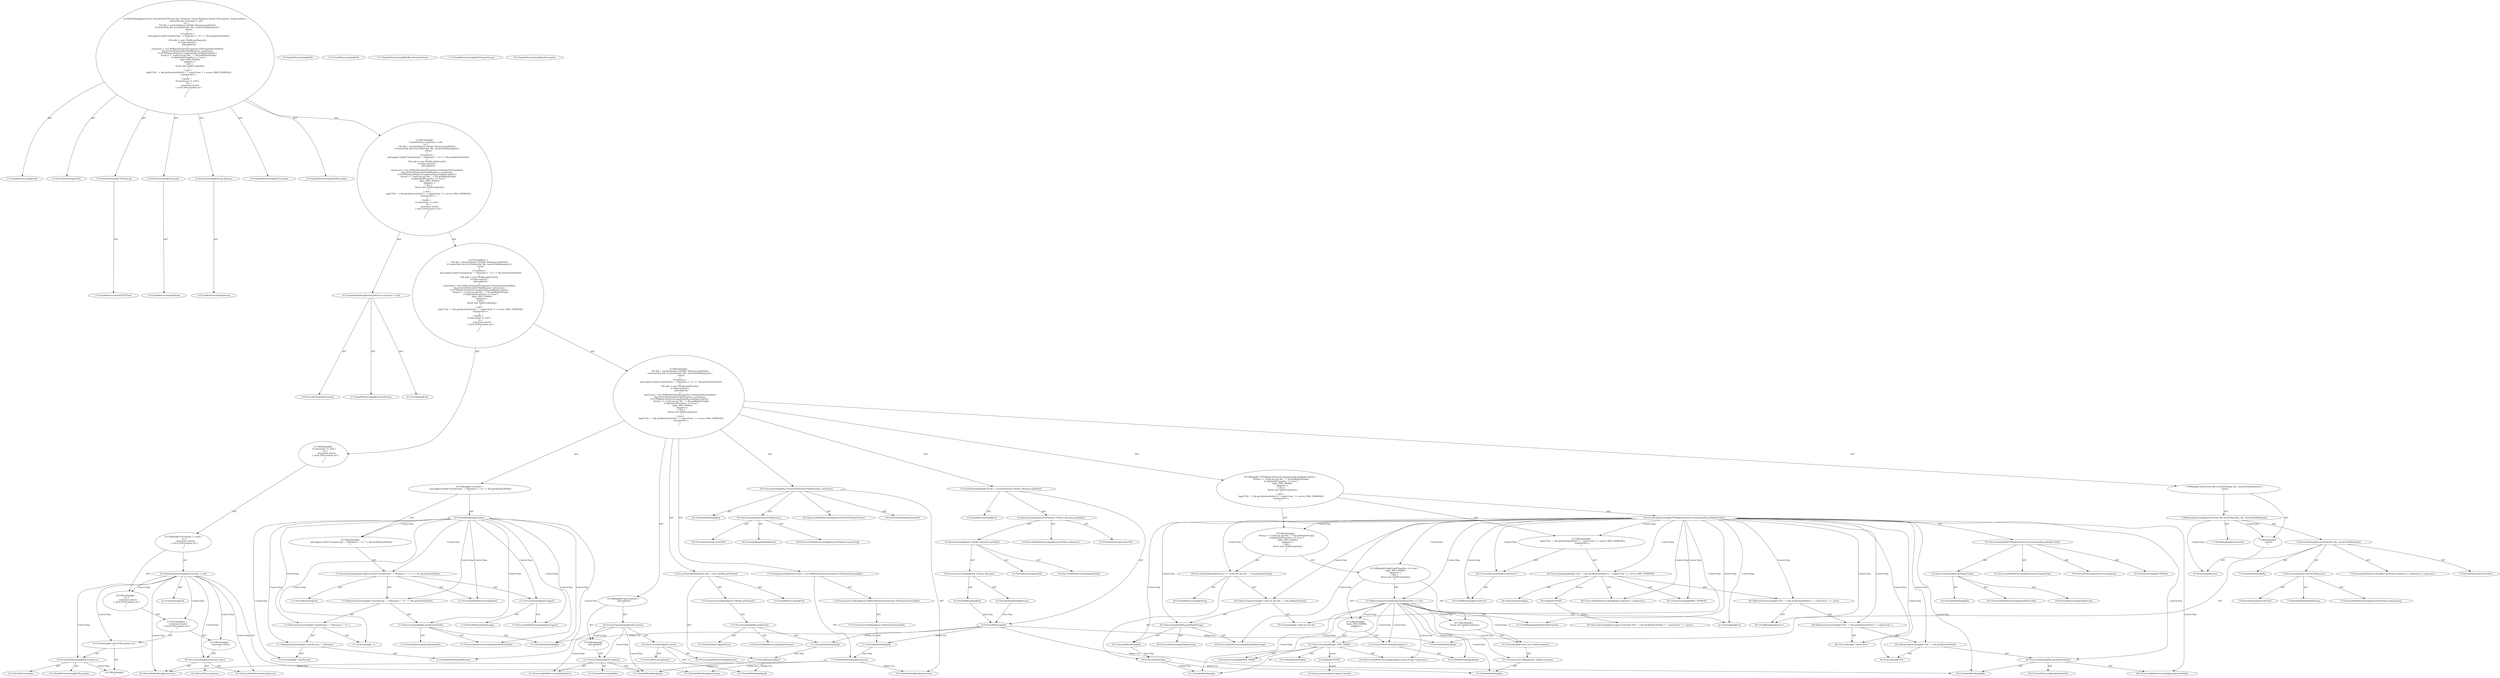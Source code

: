 digraph "getFile#?,FTPClient,String,String" {
0 [label="2:CtTypeReferenceImpl@void" shape=ellipse]
1 [label="2:CtVirtualElement@getFile" shape=ellipse]
2 [label="2:CtParameterImpl@FTPClient ftp" shape=ellipse]
3 [label="2:CtTypeReferenceImpl@FTPClient" shape=ellipse]
4 [label="2:CtParameterImpl@String dir" shape=ellipse]
5 [label="2:CtTypeReferenceImpl@String" shape=ellipse]
6 [label="2:CtParameterImpl@String filename" shape=ellipse]
7 [label="2:CtTypeReferenceImpl@String" shape=ellipse]
8 [label="3:CtTypeReferenceImpl@IOException" shape=ellipse]
9 [label="3:CtTypeReferenceImpl@TaskException" shape=ellipse]
10 [label="4:CtTypeReferenceImpl@OutputStream" shape=ellipse]
11 [label="4:CtLiteralImpl@null" shape=ellipse]
12 [label="4:CtVirtualElement@outstream" shape=ellipse]
13 [label="4:CtLocalVariableImpl@OutputStream outstream = null" shape=ellipse]
14 [label="6:CtTypeReferenceImpl@File" shape=ellipse]
15 [label="6:CtExecutableReferenceImpl@resolveFile(<unknown>)" shape=ellipse]
16 [label="6:CtVirtualElement@resolveFile" shape=ellipse]
17 [label="6:CtExecutableReferenceImpl@getPath()" shape=ellipse]
18 [label="6:CtVirtualElement@getPath" shape=ellipse]
19 [label="6:CtTypeReferenceImpl@File" shape=ellipse]
20 [label="6:CtVariableReadImpl@dir" shape=ellipse]
21 [label="6:CtVariableReadImpl@filename" shape=ellipse]
22 [label="6:CtConstructorCallImpl@new File(dir, filename)" shape=ellipse]
23 [label="6:CtInvocationImpl@new File(dir, filename).getPath()" shape=ellipse]
24 [label="6:CtInvocationImpl@resolveFile(new File(dir, filename).getPath())" shape=ellipse]
25 [label="6:CtVirtualElement@file" shape=ellipse]
26 [label="6:CtLocalVariableImpl@File file = resolveFile(new File(dir, filename).getPath())" shape=ellipse]
27 [label="7:CtFieldReadImpl@newerOnly" shape=ellipse]
28 [label="7:CtExecutableReferenceImpl@isUpToDate(<unknown>,<unknown>,<unknown>)" shape=ellipse]
29 [label="7:CtVirtualElement@isUpToDate" shape=ellipse]
30 [label="7:CtVariableReadImpl@ftp" shape=ellipse]
31 [label="7:CtVariableReadImpl@file" shape=ellipse]
32 [label="7:CtExecutableReferenceImpl@resolveFile(java.lang.String)" shape=ellipse]
33 [label="7:CtVirtualElement@resolveFile" shape=ellipse]
34 [label="7:CtVariableReadImpl@filename" shape=ellipse]
35 [label="7:CtInvocationImpl@resolveFile(filename)" shape=ellipse]
36 [label="7:CtInvocationImpl@isUpToDate(ftp, file, resolveFile(filename))" shape=ellipse]
37 [label="7:CtBinaryOperatorImpl@newerOnly && isUpToDate(ftp, file, resolveFile(filename))" shape=ellipse]
38 [label="8:CtReturnImpl@return" shape=ellipse]
39 [label="7:CtBlockImpl@\{
    return;
\}" shape=ellipse]
40 [label="7:CtIfImpl@if (newerOnly && isUpToDate(ftp, file, resolveFile(filename))) \{
    return;
\}" shape=ellipse]
41 [label="10:CtFieldReadImpl@verbose" shape=ellipse]
42 [label="11:CtExecutableReferenceImpl@info()" shape=ellipse]
43 [label="11:CtVirtualElement@info" shape=ellipse]
44 [label="11:CtExecutableReferenceImpl@getLogger()" shape=ellipse]
45 [label="11:CtVirtualElement@getLogger" shape=ellipse]
46 [label="11:CtInvocationImpl@getLogger()" shape=ellipse]
47 [label="11:CtLiteralImpl@\"transferring \"" shape=ellipse]
48 [label="11:CtVariableReadImpl@filename" shape=ellipse]
49 [label="11:CtBinaryOperatorImpl@(\"transferring \" + filename)" shape=ellipse]
50 [label="11:CtLiteralImpl@\" to \"" shape=ellipse]
51 [label="11:CtBinaryOperatorImpl@((\"transferring \" + filename) + \" to \")" shape=ellipse]
52 [label="11:CtExecutableReferenceImpl@getAbsolutePath()" shape=ellipse]
53 [label="11:CtVirtualElement@getAbsolutePath" shape=ellipse]
54 [label="11:CtVariableReadImpl@file" shape=ellipse]
55 [label="11:CtInvocationImpl@file.getAbsolutePath()" shape=ellipse]
56 [label="11:CtBinaryOperatorImpl@((\"transferring \" + filename) + \" to \") + file.getAbsolutePath()" shape=ellipse]
57 [label="11:CtInvocationImpl@getLogger().info(((\"transferring \" + filename) + \" to \") + file.getAbsolutePath())" shape=ellipse]
58 [label="10:CtBlockImpl@\{
    getLogger().info(((\"transferring \" + filename) + \" to \") + file.getAbsolutePath());
\}" shape=ellipse]
59 [label="10:CtIfImpl@if (verbose) \{
    getLogger().info(((\"transferring \" + filename) + \" to \") + file.getAbsolutePath());
\}" shape=ellipse]
60 [label="13:CtTypeReferenceImpl@File" shape=ellipse]
61 [label="13:CtTypeReferenceImpl@File" shape=ellipse]
62 [label="13:CtExecutableReferenceImpl@getParent()" shape=ellipse]
63 [label="13:CtVirtualElement@getParent" shape=ellipse]
64 [label="13:CtVariableReadImpl@file" shape=ellipse]
65 [label="13:CtInvocationImpl@file.getParent()" shape=ellipse]
66 [label="13:CtConstructorCallImpl@new File(file.getParent())" shape=ellipse]
67 [label="13:CtVirtualElement@pdir" shape=ellipse]
68 [label="13:CtLocalVariableImpl@File pdir = new File(file.getParent())" shape=ellipse]
69 [label="14:CtExecutableReferenceImpl@exists()" shape=ellipse]
70 [label="14:CtVirtualElement@exists" shape=ellipse]
71 [label="14:CtVariableReadImpl@pdir" shape=ellipse]
72 [label="14:CtInvocationImpl@pdir.exists()" shape=ellipse]
73 [label="14:CtUnaryOperatorImpl@!pdir.exists()" shape=ellipse]
74 [label="15:CtExecutableReferenceImpl@mkdirs()" shape=ellipse]
75 [label="15:CtVirtualElement@mkdirs" shape=ellipse]
76 [label="15:CtVariableReadImpl@pdir" shape=ellipse]
77 [label="15:CtInvocationImpl@pdir.mkdirs()" shape=ellipse]
78 [label="14:CtBlockImpl@\{
    pdir.mkdirs();
\}" shape=ellipse]
79 [label="14:CtIfImpl@if (!pdir.exists()) \{
    pdir.mkdirs();
\}" shape=ellipse]
80 [label="17:CtVariableWriteImpl@outstream" shape=ellipse]
81 [label="17:CtTypeReferenceImpl@BufferedOutputStream" shape=ellipse]
82 [label="17:CtTypeReferenceImpl@FileOutputStream" shape=ellipse]
83 [label="17:CtVariableReadImpl@file" shape=ellipse]
84 [label="17:CtConstructorCallImpl@new FileOutputStream(file)" shape=ellipse]
85 [label="17:CtConstructorCallImpl@new BufferedOutputStream(new FileOutputStream(file))" shape=ellipse]
86 [label="17:CtAssignmentImpl@outstream = new BufferedOutputStream(new FileOutputStream(file))" shape=ellipse]
87 [label="18:CtExecutableReferenceImpl@retrieveFile(OutputStream)" shape=ellipse]
88 [label="18:CtVirtualElement@retrieveFile" shape=ellipse]
89 [label="18:CtVariableReadImpl@ftp" shape=ellipse]
90 [label="18:CtExecutableReferenceImpl@resolveFile(java.lang.String)" shape=ellipse]
91 [label="18:CtVirtualElement@resolveFile" shape=ellipse]
92 [label="18:CtVariableReadImpl@filename" shape=ellipse]
93 [label="18:CtInvocationImpl@resolveFile(filename)" shape=ellipse]
94 [label="18:CtVariableReadImpl@outstream" shape=ellipse]
95 [label="18:CtInvocationImpl@ftp.retrieveFile(resolveFile(filename), outstream)" shape=ellipse]
96 [label="19:CtExecutableReferenceImpl@isPositiveCompletion()" shape=ellipse]
97 [label="19:CtVirtualElement@isPositiveCompletion" shape=ellipse]
98 [label="19:CtTypeAccessImpl@FTPReply" shape=ellipse]
99 [label="19:CtExecutableReferenceImpl@getReplyCode()" shape=ellipse]
100 [label="19:CtVirtualElement@getReplyCode" shape=ellipse]
101 [label="19:CtVariableReadImpl@ftp" shape=ellipse]
102 [label="19:CtInvocationImpl@ftp.getReplyCode()" shape=ellipse]
103 [label="19:CtInvocationImpl@FTPReply.isPositiveCompletion(ftp.getReplyCode())" shape=ellipse]
104 [label="19:CtUnaryOperatorImpl@!FTPReply.isPositiveCompletion(ftp.getReplyCode())" shape=ellipse]
105 [label="20:CtTypeReferenceImpl@String" shape=ellipse]
106 [label="20:CtLiteralImpl@\"could not get file: \"" shape=ellipse]
107 [label="20:CtExecutableReferenceImpl@getReplyString()" shape=ellipse]
108 [label="20:CtVirtualElement@getReplyString" shape=ellipse]
109 [label="20:CtVariableReadImpl@ftp" shape=ellipse]
110 [label="20:CtInvocationImpl@ftp.getReplyString()" shape=ellipse]
111 [label="20:CtBinaryOperatorImpl@\"could not get file: \" + ftp.getReplyString()" shape=ellipse]
112 [label="20:CtVirtualElement@s" shape=ellipse]
113 [label="20:CtLocalVariableImpl@String s = \"could not get file: \" + ftp.getReplyString()" shape=ellipse]
114 [label="21:CtFieldReadImpl@skipFailedTransfers" shape=ellipse]
115 [label="21:CtLiteralImpl@true" shape=ellipse]
116 [label="21:CtBinaryOperatorImpl@skipFailedTransfers == true" shape=ellipse]
117 [label="22:CtExecutableReferenceImpl@log(java.lang.String,<unknown>)" shape=ellipse]
118 [label="22:CtVirtualElement@log" shape=ellipse]
119 [label="22:CtVariableReadImpl@s" shape=ellipse]
120 [label="22:CtTypeAccessImpl@MSG_WARN" shape=ellipse]
121 [label="22:CtInvocationImpl@log(s, MSG_WARN)" shape=ellipse]
122 [label="23:CtFieldWriteImpl@skipped" shape=ellipse]
123 [label="23:CtUnaryOperatorImpl@skipped++" shape=ellipse]
124 [label="21:CtBlockImpl@\{
    log(s, MSG_WARN);
    skipped++;
\}" shape=ellipse]
125 [label="25:CtTypeReferenceImpl@TaskException" shape=ellipse]
126 [label="25:CtVariableReadImpl@s" shape=ellipse]
127 [label="25:CtConstructorCallImpl@new TaskException(s)" shape=ellipse]
128 [label="25:CtThrowImpl@throw new TaskException(s)" shape=ellipse]
129 [label="24:CtBlockImpl@\{
    throw new TaskException(s);
\}" shape=ellipse]
130 [label="21:CtIfImpl@if (skipFailedTransfers == true) \{
    log(s, MSG_WARN);
    skipped++;
\} else \{
    throw new TaskException(s);
\}" shape=ellipse]
131 [label="19:CtBlockImpl@\{
    String s = \"could not get file: \" + ftp.getReplyString();
    if (skipFailedTransfers == true) \{
        log(s, MSG_WARN);
        skipped++;
    \} else \{
        throw new TaskException(s);
    \}
\}" shape=ellipse]
132 [label="28:CtExecutableReferenceImpl@log(<unknown>,<unknown>)" shape=ellipse]
133 [label="28:CtVirtualElement@log" shape=ellipse]
134 [label="28:CtLiteralImpl@\"File \"" shape=ellipse]
135 [label="28:CtExecutableReferenceImpl@getAbsolutePath()" shape=ellipse]
136 [label="28:CtVirtualElement@getAbsolutePath" shape=ellipse]
137 [label="28:CtVariableReadImpl@file" shape=ellipse]
138 [label="28:CtInvocationImpl@file.getAbsolutePath()" shape=ellipse]
139 [label="28:CtBinaryOperatorImpl@(\"File \" + file.getAbsolutePath())" shape=ellipse]
140 [label="28:CtLiteralImpl@\" copied from \"" shape=ellipse]
141 [label="28:CtBinaryOperatorImpl@((\"File \" + file.getAbsolutePath()) + \" copied from \")" shape=ellipse]
142 [label="28:CtFieldReadImpl@server" shape=ellipse]
143 [label="28:CtBinaryOperatorImpl@((\"File \" + file.getAbsolutePath()) + \" copied from \") + server" shape=ellipse]
144 [label="28:CtTypeAccessImpl@MSG_VERBOSE" shape=ellipse]
145 [label="28:CtInvocationImpl@log(((\"File \" + file.getAbsolutePath()) + \" copied from \") + server, MSG_VERBOSE)" shape=ellipse]
146 [label="29:CtFieldWriteImpl@transferred" shape=ellipse]
147 [label="29:CtUnaryOperatorImpl@transferred++" shape=ellipse]
148 [label="27:CtBlockImpl@\{
    log(((\"File \" + file.getAbsolutePath()) + \" copied from \") + server, MSG_VERBOSE);
    transferred++;
\}" shape=ellipse]
149 [label="19:CtIfImpl@if (!FTPReply.isPositiveCompletion(ftp.getReplyCode())) \{
    String s = \"could not get file: \" + ftp.getReplyString();
    if (skipFailedTransfers == true) \{
        log(s, MSG_WARN);
        skipped++;
    \} else \{
        throw new TaskException(s);
    \}
\} else \{
    log(((\"File \" + file.getAbsolutePath()) + \" copied from \") + server, MSG_VERBOSE);
    transferred++;
\}" shape=ellipse]
150 [label="5:CtBlockImpl@\{
    File file = resolveFile(new File(dir, filename).getPath());
    if (newerOnly && isUpToDate(ftp, file, resolveFile(filename))) \{
        return;
    \}
    if (verbose) \{
        getLogger().info(((\"transferring \" + filename) + \" to \") + file.getAbsolutePath());
    \}
    File pdir = new File(file.getParent());
    if (!pdir.exists()) \{
        pdir.mkdirs();
    \}
    outstream = new BufferedOutputStream(new FileOutputStream(file));
    ftp.retrieveFile(resolveFile(filename), outstream);
    if (!FTPReply.isPositiveCompletion(ftp.getReplyCode())) \{
        String s = \"could not get file: \" + ftp.getReplyString();
        if (skipFailedTransfers == true) \{
            log(s, MSG_WARN);
            skipped++;
        \} else \{
            throw new TaskException(s);
        \}
    \} else \{
        log(((\"File \" + file.getAbsolutePath()) + \" copied from \") + server, MSG_VERBOSE);
        transferred++;
    \}
\}" shape=ellipse]
151 [label="32:CtVariableReadImpl@outstream" shape=ellipse]
152 [label="32:CtLiteralImpl@null" shape=ellipse]
153 [label="32:CtBinaryOperatorImpl@outstream != null" shape=ellipse]
154 [label="34:CtExecutableReferenceImpl@close()" shape=ellipse]
155 [label="34:CtVirtualElement@close" shape=ellipse]
156 [label="34:CtVariableReadImpl@outstream" shape=ellipse]
157 [label="34:CtInvocationImpl@outstream.close()" shape=ellipse]
158 [label="33:CtBlockImpl@\{
    outstream.close();
\}" shape=ellipse]
159 [label="35:CtVirtualElement@ex" shape=ellipse]
160 [label="35:CtTypeReferenceImpl@IOException" shape=ellipse]
161 [label="35:CtCatchVariableImpl@IOException ex" shape=ellipse]
162 [label="35:CtBlockImpl@\{
\}" shape=ellipse]
163 [label="35:CtCatchImpl@ catch (IOException ex) \{
\}" shape=ellipse]
164 [label="33:CtTryImpl@try \{
    outstream.close();
\} catch (IOException ex) \{
\}" shape=ellipse]
165 [label="32:CtBlockImpl@\{
    try \{
        outstream.close();
    \} catch (IOException ex) \{
    \}
\}" shape=ellipse]
166 [label="32:CtIfImpl@if (outstream != null) \{
    try \{
        outstream.close();
    \} catch (IOException ex) \{
    \}
\}" shape=ellipse]
167 [label="31:CtBlockImpl@\{
    if (outstream != null) \{
        try \{
            outstream.close();
        \} catch (IOException ex) \{
        \}
    \}
\}" shape=ellipse]
168 [label="5:CtTryImpl@try \{
    File file = resolveFile(new File(dir, filename).getPath());
    if (newerOnly && isUpToDate(ftp, file, resolveFile(filename))) \{
        return;
    \}
    if (verbose) \{
        getLogger().info(((\"transferring \" + filename) + \" to \") + file.getAbsolutePath());
    \}
    File pdir = new File(file.getParent());
    if (!pdir.exists()) \{
        pdir.mkdirs();
    \}
    outstream = new BufferedOutputStream(new FileOutputStream(file));
    ftp.retrieveFile(resolveFile(filename), outstream);
    if (!FTPReply.isPositiveCompletion(ftp.getReplyCode())) \{
        String s = \"could not get file: \" + ftp.getReplyString();
        if (skipFailedTransfers == true) \{
            log(s, MSG_WARN);
            skipped++;
        \} else \{
            throw new TaskException(s);
        \}
    \} else \{
        log(((\"File \" + file.getAbsolutePath()) + \" copied from \") + server, MSG_VERBOSE);
        transferred++;
    \}
\} finally \{
    if (outstream != null) \{
        try \{
            outstream.close();
        \} catch (IOException ex) \{
        \}
    \}
\}" shape=ellipse]
169 [label="3:CtBlockImpl@\{
    OutputStream outstream = null;
    try \{
        File file = resolveFile(new File(dir, filename).getPath());
        if (newerOnly && isUpToDate(ftp, file, resolveFile(filename))) \{
            return;
        \}
        if (verbose) \{
            getLogger().info(((\"transferring \" + filename) + \" to \") + file.getAbsolutePath());
        \}
        File pdir = new File(file.getParent());
        if (!pdir.exists()) \{
            pdir.mkdirs();
        \}
        outstream = new BufferedOutputStream(new FileOutputStream(file));
        ftp.retrieveFile(resolveFile(filename), outstream);
        if (!FTPReply.isPositiveCompletion(ftp.getReplyCode())) \{
            String s = \"could not get file: \" + ftp.getReplyString();
            if (skipFailedTransfers == true) \{
                log(s, MSG_WARN);
                skipped++;
            \} else \{
                throw new TaskException(s);
            \}
        \} else \{
            log(((\"File \" + file.getAbsolutePath()) + \" copied from \") + server, MSG_VERBOSE);
            transferred++;
        \}
    \} finally \{
        if (outstream != null) \{
            try \{
                outstream.close();
            \} catch (IOException ex) \{
            \}
        \}
    \}
\}" shape=ellipse]
170 [label="2:CtMethodImpl@protected void getFile(FTPClient ftp, String dir, String filename) throws IOException, TaskException \{
    OutputStream outstream = null;
    try \{
        File file = resolveFile(new File(dir, filename).getPath());
        if (newerOnly && isUpToDate(ftp, file, resolveFile(filename))) \{
            return;
        \}
        if (verbose) \{
            getLogger().info(((\"transferring \" + filename) + \" to \") + file.getAbsolutePath());
        \}
        File pdir = new File(file.getParent());
        if (!pdir.exists()) \{
            pdir.mkdirs();
        \}
        outstream = new BufferedOutputStream(new FileOutputStream(file));
        ftp.retrieveFile(resolveFile(filename), outstream);
        if (!FTPReply.isPositiveCompletion(ftp.getReplyCode())) \{
            String s = \"could not get file: \" + ftp.getReplyString();
            if (skipFailedTransfers == true) \{
                log(s, MSG_WARN);
                skipped++;
            \} else \{
                throw new TaskException(s);
            \}
        \} else \{
            log(((\"File \" + file.getAbsolutePath()) + \" copied from \") + server, MSG_VERBOSE);
            transferred++;
        \}
    \} finally \{
        if (outstream != null) \{
            try \{
                outstream.close();
            \} catch (IOException ex) \{
            \}
        \}
    \}
\}" shape=ellipse]
171 [label="28:Update@UPDATE" shape=ellipse]
172 [label="28:CtInvocationImpl@getLogger().debug(((\"File \" + file.getAbsolutePath()) + \" copied from \") + server)" shape=ellipse]
173 [label="22:Update@UPDATE" shape=ellipse]
174 [label="22:CtInvocationImpl@getLogger().warn(s)" shape=ellipse]
2 -> 3 [label="AST"];
4 -> 5 [label="AST"];
6 -> 7 [label="AST"];
13 -> 12 [label="AST"];
13 -> 10 [label="AST"];
13 -> 11 [label="AST"];
20 -> 25 [label="Data Dep"];
21 -> 25 [label="Data Dep"];
22 -> 20 [label="AST"];
22 -> 21 [label="AST"];
23 -> 18 [label="AST"];
23 -> 22 [label="AST"];
23 -> 17 [label="AST"];
24 -> 16 [label="AST"];
24 -> 15 [label="AST"];
24 -> 23 [label="AST"];
25 -> 31 [label="Define-Use"];
25 -> 54 [label="Define-Use"];
25 -> 64 [label="Define-Use"];
25 -> 83 [label="Define-Use"];
25 -> 137 [label="Define-Use"];
26 -> 25 [label="AST"];
26 -> 14 [label="AST"];
26 -> 24 [label="AST"];
35 -> 33 [label="AST"];
35 -> 32 [label="AST"];
35 -> 34 [label="AST"];
36 -> 29 [label="AST"];
36 -> 28 [label="AST"];
36 -> 30 [label="AST"];
36 -> 31 [label="AST"];
36 -> 35 [label="AST"];
37 -> 27 [label="AST"];
37 -> 36 [label="AST"];
37 -> 39 [label="Control Dep"];
37 -> 38 [label="Control Dep"];
39 -> 38 [label="AST"];
40 -> 37 [label="AST"];
40 -> 39 [label="AST"];
41 -> 58 [label="Control Dep"];
41 -> 57 [label="Control Dep"];
41 -> 42 [label="Control Dep"];
41 -> 46 [label="Control Dep"];
41 -> 44 [label="Control Dep"];
41 -> 56 [label="Control Dep"];
41 -> 51 [label="Control Dep"];
41 -> 49 [label="Control Dep"];
41 -> 47 [label="Control Dep"];
41 -> 48 [label="Control Dep"];
41 -> 50 [label="Control Dep"];
41 -> 55 [label="Control Dep"];
41 -> 52 [label="Control Dep"];
41 -> 54 [label="Control Dep"];
46 -> 45 [label="AST"];
46 -> 44 [label="AST"];
49 -> 47 [label="AST"];
49 -> 48 [label="AST"];
51 -> 49 [label="AST"];
51 -> 50 [label="AST"];
55 -> 53 [label="AST"];
55 -> 54 [label="AST"];
55 -> 52 [label="AST"];
56 -> 51 [label="AST"];
56 -> 55 [label="AST"];
57 -> 43 [label="AST"];
57 -> 46 [label="AST"];
57 -> 42 [label="AST"];
57 -> 56 [label="AST"];
58 -> 57 [label="AST"];
59 -> 41 [label="AST"];
59 -> 58 [label="AST"];
64 -> 67 [label="Data Dep"];
65 -> 63 [label="AST"];
65 -> 64 [label="AST"];
65 -> 62 [label="AST"];
66 -> 65 [label="AST"];
67 -> 71 [label="Define-Use"];
67 -> 76 [label="Define-Use"];
68 -> 67 [label="AST"];
68 -> 60 [label="AST"];
68 -> 66 [label="AST"];
72 -> 70 [label="AST"];
72 -> 71 [label="AST"];
72 -> 69 [label="AST"];
73 -> 72 [label="AST"];
73 -> 78 [label="Control Dep"];
73 -> 77 [label="Control Dep"];
73 -> 74 [label="Control Dep"];
73 -> 76 [label="Control Dep"];
77 -> 75 [label="AST"];
77 -> 76 [label="AST"];
77 -> 74 [label="AST"];
78 -> 77 [label="AST"];
79 -> 73 [label="AST"];
79 -> 78 [label="AST"];
80 -> 94 [label="Define-Use"];
80 -> 151 [label="Define-Use"];
80 -> 156 [label="Define-Use"];
83 -> 80 [label="Data Dep"];
84 -> 83 [label="AST"];
85 -> 84 [label="AST"];
86 -> 80 [label="AST"];
86 -> 85 [label="AST"];
93 -> 91 [label="AST"];
93 -> 90 [label="AST"];
93 -> 92 [label="AST"];
95 -> 88 [label="AST"];
95 -> 89 [label="AST"];
95 -> 87 [label="AST"];
95 -> 93 [label="AST"];
95 -> 94 [label="AST"];
102 -> 100 [label="AST"];
102 -> 101 [label="AST"];
102 -> 99 [label="AST"];
103 -> 97 [label="AST"];
103 -> 98 [label="AST"];
103 -> 96 [label="AST"];
103 -> 102 [label="AST"];
104 -> 103 [label="AST"];
104 -> 131 [label="Control Dep"];
104 -> 113 [label="Control Dep"];
104 -> 111 [label="Control Dep"];
104 -> 106 [label="Control Dep"];
104 -> 110 [label="Control Dep"];
104 -> 107 [label="Control Dep"];
104 -> 109 [label="Control Dep"];
104 -> 130 [label="Control Dep"];
104 -> 116 [label="Control Dep"];
104 -> 114 [label="Control Dep"];
104 -> 115 [label="Control Dep"];
104 -> 148 [label="Control Dep"];
104 -> 145 [label="Control Dep"];
104 -> 132 [label="Control Dep"];
104 -> 143 [label="Control Dep"];
104 -> 141 [label="Control Dep"];
104 -> 139 [label="Control Dep"];
104 -> 134 [label="Control Dep"];
104 -> 138 [label="Control Dep"];
104 -> 135 [label="Control Dep"];
104 -> 137 [label="Control Dep"];
104 -> 140 [label="Control Dep"];
104 -> 142 [label="Control Dep"];
104 -> 144 [label="Control Dep"];
104 -> 147 [label="Control Dep"];
104 -> 146 [label="Control Dep"];
109 -> 112 [label="Data Dep"];
110 -> 108 [label="AST"];
110 -> 109 [label="AST"];
110 -> 107 [label="AST"];
111 -> 106 [label="AST"];
111 -> 110 [label="AST"];
112 -> 119 [label="Define-Use"];
112 -> 126 [label="Define-Use"];
113 -> 112 [label="AST"];
113 -> 105 [label="AST"];
113 -> 111 [label="AST"];
116 -> 114 [label="AST"];
116 -> 115 [label="AST"];
116 -> 124 [label="Control Dep"];
116 -> 121 [label="Control Dep"];
116 -> 117 [label="Control Dep"];
116 -> 119 [label="Control Dep"];
116 -> 120 [label="Control Dep"];
116 -> 123 [label="Control Dep"];
116 -> 122 [label="Control Dep"];
116 -> 129 [label="Control Dep"];
116 -> 128 [label="Control Dep"];
116 -> 127 [label="Control Dep"];
116 -> 126 [label="Control Dep"];
121 -> 118 [label="AST"];
121 -> 117 [label="AST"];
121 -> 119 [label="AST"];
121 -> 120 [label="AST"];
121 -> 173 [label="Action"];
123 -> 122 [label="AST"];
124 -> 121 [label="AST"];
124 -> 123 [label="AST"];
127 -> 126 [label="AST"];
128 -> 127 [label="AST"];
129 -> 128 [label="AST"];
130 -> 116 [label="AST"];
130 -> 124 [label="AST"];
130 -> 129 [label="AST"];
131 -> 113 [label="AST"];
131 -> 130 [label="AST"];
138 -> 136 [label="AST"];
138 -> 137 [label="AST"];
138 -> 135 [label="AST"];
139 -> 134 [label="AST"];
139 -> 138 [label="AST"];
141 -> 139 [label="AST"];
141 -> 140 [label="AST"];
143 -> 141 [label="AST"];
143 -> 142 [label="AST"];
145 -> 133 [label="AST"];
145 -> 132 [label="AST"];
145 -> 143 [label="AST"];
145 -> 144 [label="AST"];
145 -> 171 [label="Action"];
147 -> 146 [label="AST"];
148 -> 145 [label="AST"];
148 -> 147 [label="AST"];
149 -> 104 [label="AST"];
149 -> 131 [label="AST"];
149 -> 148 [label="AST"];
150 -> 26 [label="AST"];
150 -> 40 [label="AST"];
150 -> 59 [label="AST"];
150 -> 68 [label="AST"];
150 -> 79 [label="AST"];
150 -> 86 [label="AST"];
150 -> 95 [label="AST"];
150 -> 149 [label="AST"];
153 -> 151 [label="AST"];
153 -> 152 [label="AST"];
153 -> 165 [label="Control Dep"];
153 -> 164 [label="Control Dep"];
153 -> 158 [label="Control Dep"];
153 -> 157 [label="Control Dep"];
153 -> 154 [label="Control Dep"];
153 -> 156 [label="Control Dep"];
153 -> 163 [label="Control Dep"];
153 -> 161 [label="Control Dep"];
157 -> 155 [label="AST"];
157 -> 156 [label="AST"];
157 -> 154 [label="AST"];
158 -> 157 [label="AST"];
161 -> 159 [label="AST"];
161 -> 160 [label="AST"];
161 -> 162 [label="Control Dep"];
163 -> 161 [label="AST"];
163 -> 162 [label="AST"];
164 -> 158 [label="AST"];
164 -> 163 [label="AST"];
165 -> 164 [label="AST"];
166 -> 153 [label="AST"];
166 -> 165 [label="AST"];
167 -> 166 [label="AST"];
168 -> 150 [label="AST"];
168 -> 167 [label="AST"];
169 -> 13 [label="AST"];
169 -> 168 [label="AST"];
170 -> 1 [label="AST"];
170 -> 0 [label="AST"];
170 -> 2 [label="AST"];
170 -> 4 [label="AST"];
170 -> 6 [label="AST"];
170 -> 8 [label="AST"];
170 -> 9 [label="AST"];
170 -> 169 [label="AST"];
171 -> 172 [label="Action"];
173 -> 174 [label="Action"];
}